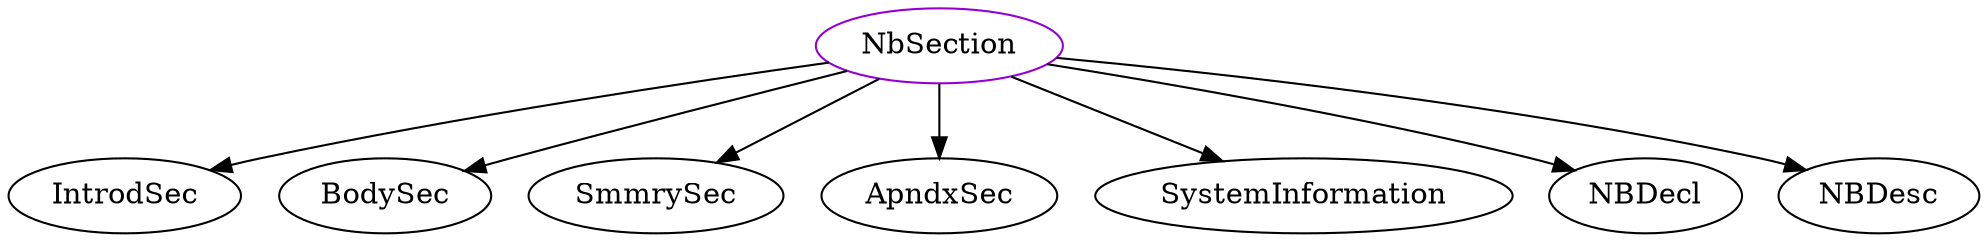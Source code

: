 digraph nbsection{
NbSection	[shape=oval, color=darkviolet, label="NbSection"];
NbSection -> IntrodSec;
NbSection -> BodySec;
NbSection -> SmmrySec;
NbSection -> ApndxSec;
NbSection -> SystemInformation;
NbSection -> NBDecl;
NbSection -> NBDesc;
}
